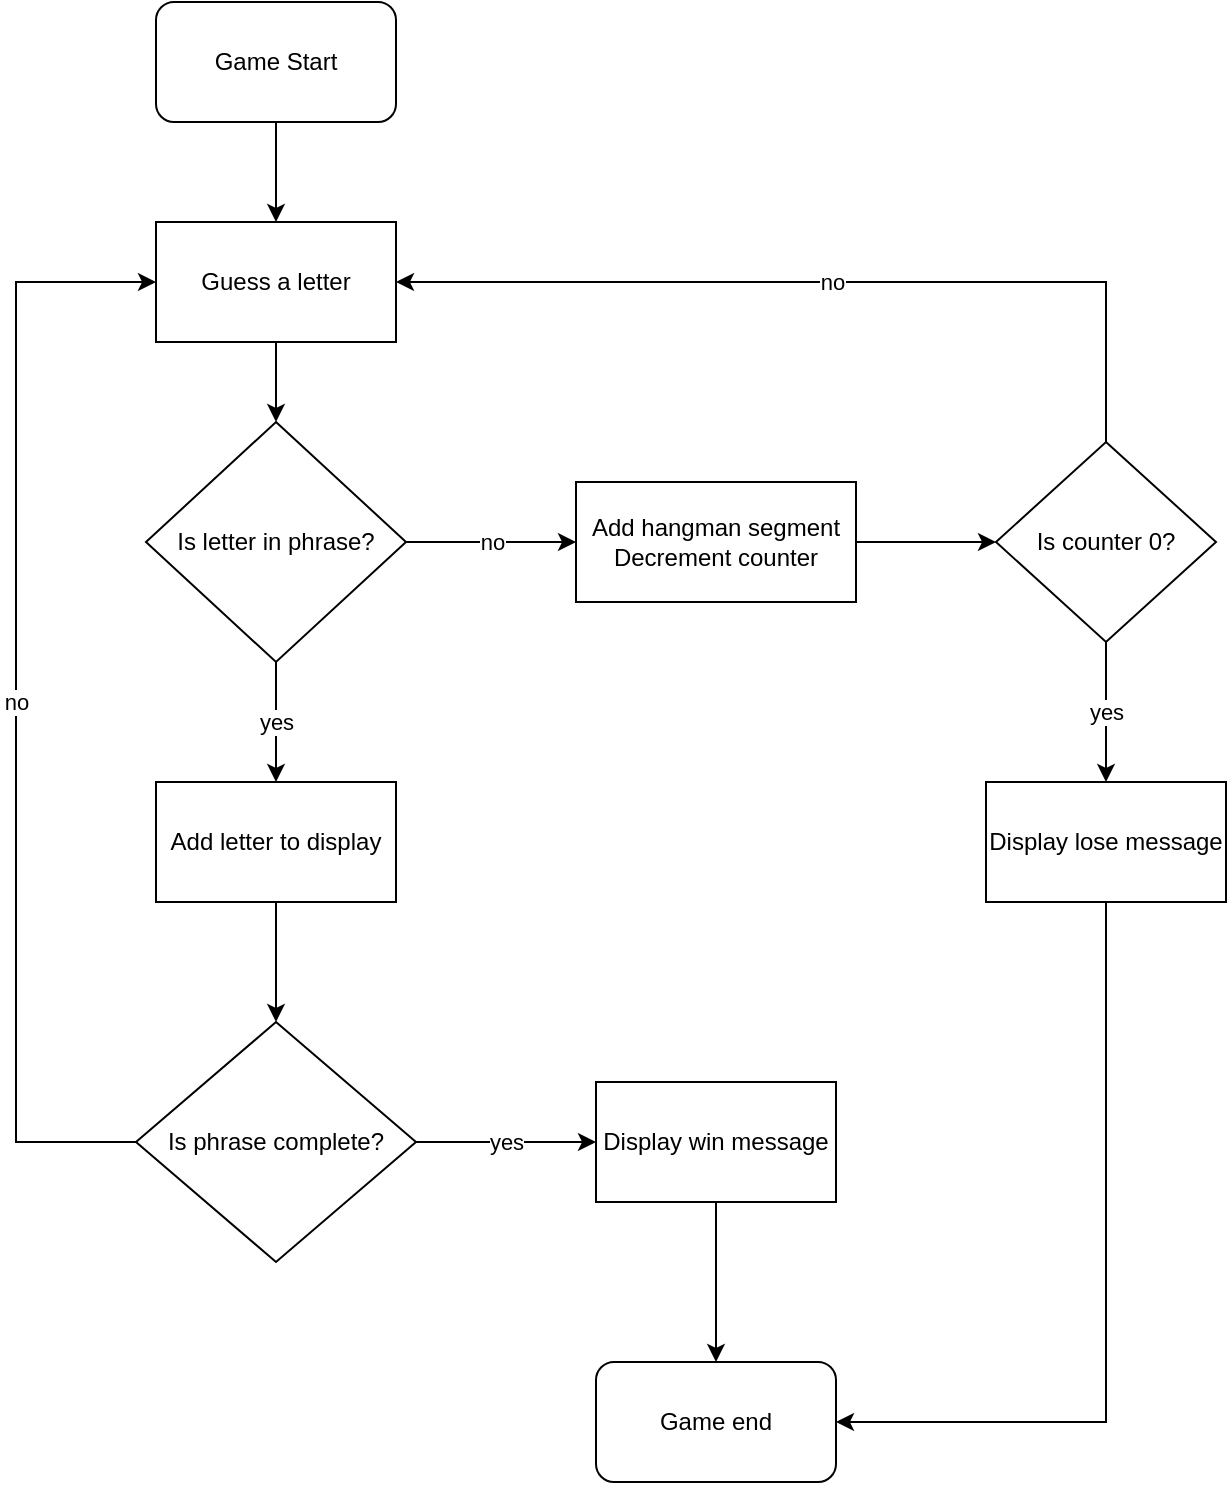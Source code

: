 <mxfile version="13.10.0" type="github">
  <diagram id="IJ5MMP5cxtqDz1lz1Sa4" name="Page-1">
    <mxGraphModel dx="1186" dy="674" grid="1" gridSize="10" guides="1" tooltips="1" connect="1" arrows="1" fold="1" page="1" pageScale="1" pageWidth="850" pageHeight="1100" math="0" shadow="0">
      <root>
        <mxCell id="0" />
        <mxCell id="1" parent="0" />
        <mxCell id="5MxBANNFP4OLtzNSeDSf-1" value="Game Start" style="rounded=1;whiteSpace=wrap;html=1;" vertex="1" parent="1">
          <mxGeometry x="200" y="50" width="120" height="60" as="geometry" />
        </mxCell>
        <mxCell id="5MxBANNFP4OLtzNSeDSf-2" value="Is letter in phrase?" style="rhombus;whiteSpace=wrap;html=1;" vertex="1" parent="1">
          <mxGeometry x="195" y="260" width="130" height="120" as="geometry" />
        </mxCell>
        <mxCell id="5MxBANNFP4OLtzNSeDSf-28" value="no" style="edgeStyle=orthogonalEdgeStyle;rounded=0;orthogonalLoop=1;jettySize=auto;html=1;exitX=0.5;exitY=0;exitDx=0;exitDy=0;entryX=1;entryY=0.5;entryDx=0;entryDy=0;" edge="1" parent="1" source="5MxBANNFP4OLtzNSeDSf-7" target="5MxBANNFP4OLtzNSeDSf-8">
          <mxGeometry relative="1" as="geometry" />
        </mxCell>
        <mxCell id="5MxBANNFP4OLtzNSeDSf-7" value="Is counter 0?" style="rhombus;whiteSpace=wrap;html=1;" vertex="1" parent="1">
          <mxGeometry x="620" y="270" width="110" height="100" as="geometry" />
        </mxCell>
        <mxCell id="5MxBANNFP4OLtzNSeDSf-8" value="Guess a letter" style="rounded=0;whiteSpace=wrap;html=1;" vertex="1" parent="1">
          <mxGeometry x="200" y="160" width="120" height="60" as="geometry" />
        </mxCell>
        <mxCell id="5MxBANNFP4OLtzNSeDSf-9" value="Add hangman segment&lt;br&gt;Decrement counter" style="rounded=0;whiteSpace=wrap;html=1;" vertex="1" parent="1">
          <mxGeometry x="410" y="290" width="140" height="60" as="geometry" />
        </mxCell>
        <mxCell id="5MxBANNFP4OLtzNSeDSf-10" value="Game end" style="rounded=1;whiteSpace=wrap;html=1;" vertex="1" parent="1">
          <mxGeometry x="420" y="730" width="120" height="60" as="geometry" />
        </mxCell>
        <mxCell id="5MxBANNFP4OLtzNSeDSf-26" style="edgeStyle=orthogonalEdgeStyle;rounded=0;orthogonalLoop=1;jettySize=auto;html=1;exitX=0.5;exitY=1;exitDx=0;exitDy=0;entryX=1;entryY=0.5;entryDx=0;entryDy=0;" edge="1" parent="1" source="5MxBANNFP4OLtzNSeDSf-11" target="5MxBANNFP4OLtzNSeDSf-10">
          <mxGeometry relative="1" as="geometry" />
        </mxCell>
        <mxCell id="5MxBANNFP4OLtzNSeDSf-11" value="Display lose message" style="rounded=0;whiteSpace=wrap;html=1;" vertex="1" parent="1">
          <mxGeometry x="615" y="440" width="120" height="60" as="geometry" />
        </mxCell>
        <mxCell id="5MxBANNFP4OLtzNSeDSf-12" value="Add letter to display" style="rounded=0;whiteSpace=wrap;html=1;" vertex="1" parent="1">
          <mxGeometry x="200" y="440" width="120" height="60" as="geometry" />
        </mxCell>
        <mxCell id="5MxBANNFP4OLtzNSeDSf-29" value="no" style="edgeStyle=orthogonalEdgeStyle;rounded=0;orthogonalLoop=1;jettySize=auto;html=1;exitX=0;exitY=0.5;exitDx=0;exitDy=0;entryX=0;entryY=0.5;entryDx=0;entryDy=0;" edge="1" parent="1" source="5MxBANNFP4OLtzNSeDSf-13" target="5MxBANNFP4OLtzNSeDSf-8">
          <mxGeometry relative="1" as="geometry">
            <mxPoint x="70" y="160" as="targetPoint" />
            <Array as="points">
              <mxPoint x="130" y="620" />
              <mxPoint x="130" y="190" />
            </Array>
          </mxGeometry>
        </mxCell>
        <mxCell id="5MxBANNFP4OLtzNSeDSf-13" value="Is phrase complete?" style="rhombus;whiteSpace=wrap;html=1;" vertex="1" parent="1">
          <mxGeometry x="190" y="560" width="140" height="120" as="geometry" />
        </mxCell>
        <mxCell id="5MxBANNFP4OLtzNSeDSf-14" value="Display win message" style="rounded=0;whiteSpace=wrap;html=1;" vertex="1" parent="1">
          <mxGeometry x="420" y="590" width="120" height="60" as="geometry" />
        </mxCell>
        <mxCell id="5MxBANNFP4OLtzNSeDSf-15" value="" style="endArrow=classic;html=1;exitX=0.5;exitY=1;exitDx=0;exitDy=0;entryX=0.5;entryY=0;entryDx=0;entryDy=0;" edge="1" parent="1" source="5MxBANNFP4OLtzNSeDSf-1" target="5MxBANNFP4OLtzNSeDSf-8">
          <mxGeometry width="50" height="50" relative="1" as="geometry">
            <mxPoint x="110" y="380" as="sourcePoint" />
            <mxPoint x="160" y="330" as="targetPoint" />
          </mxGeometry>
        </mxCell>
        <mxCell id="5MxBANNFP4OLtzNSeDSf-16" value="yes" style="endArrow=classic;html=1;exitX=0.5;exitY=1;exitDx=0;exitDy=0;entryX=0.5;entryY=0;entryDx=0;entryDy=0;" edge="1" parent="1" source="5MxBANNFP4OLtzNSeDSf-2" target="5MxBANNFP4OLtzNSeDSf-12">
          <mxGeometry width="50" height="50" relative="1" as="geometry">
            <mxPoint x="270" y="120" as="sourcePoint" />
            <mxPoint x="260" y="420" as="targetPoint" />
          </mxGeometry>
        </mxCell>
        <mxCell id="5MxBANNFP4OLtzNSeDSf-18" value="" style="endArrow=classic;html=1;exitX=0.5;exitY=1;exitDx=0;exitDy=0;entryX=0.5;entryY=0;entryDx=0;entryDy=0;" edge="1" parent="1" source="5MxBANNFP4OLtzNSeDSf-8" target="5MxBANNFP4OLtzNSeDSf-2">
          <mxGeometry width="50" height="50" relative="1" as="geometry">
            <mxPoint x="275" y="380" as="sourcePoint" />
            <mxPoint x="260" y="260" as="targetPoint" />
          </mxGeometry>
        </mxCell>
        <mxCell id="5MxBANNFP4OLtzNSeDSf-19" value="" style="endArrow=classic;html=1;exitX=0.5;exitY=1;exitDx=0;exitDy=0;entryX=0.5;entryY=0;entryDx=0;entryDy=0;" edge="1" parent="1" source="5MxBANNFP4OLtzNSeDSf-12" target="5MxBANNFP4OLtzNSeDSf-13">
          <mxGeometry width="50" height="50" relative="1" as="geometry">
            <mxPoint x="270" y="390" as="sourcePoint" />
            <mxPoint x="270" y="450" as="targetPoint" />
          </mxGeometry>
        </mxCell>
        <mxCell id="5MxBANNFP4OLtzNSeDSf-20" value="yes" style="endArrow=classic;html=1;exitX=1;exitY=0.5;exitDx=0;exitDy=0;entryX=0;entryY=0.5;entryDx=0;entryDy=0;" edge="1" parent="1" source="5MxBANNFP4OLtzNSeDSf-13" target="5MxBANNFP4OLtzNSeDSf-14">
          <mxGeometry width="50" height="50" relative="1" as="geometry">
            <mxPoint x="270" y="510" as="sourcePoint" />
            <mxPoint x="270" y="570" as="targetPoint" />
          </mxGeometry>
        </mxCell>
        <mxCell id="5MxBANNFP4OLtzNSeDSf-21" value="" style="endArrow=classic;html=1;exitX=0.5;exitY=1;exitDx=0;exitDy=0;entryX=0.5;entryY=0;entryDx=0;entryDy=0;" edge="1" parent="1" source="5MxBANNFP4OLtzNSeDSf-14" target="5MxBANNFP4OLtzNSeDSf-10">
          <mxGeometry width="50" height="50" relative="1" as="geometry">
            <mxPoint x="340" y="630" as="sourcePoint" />
            <mxPoint x="440" y="630" as="targetPoint" />
          </mxGeometry>
        </mxCell>
        <mxCell id="5MxBANNFP4OLtzNSeDSf-22" value="no" style="endArrow=classic;html=1;exitX=1;exitY=0.5;exitDx=0;exitDy=0;entryX=0;entryY=0.5;entryDx=0;entryDy=0;" edge="1" parent="1" source="5MxBANNFP4OLtzNSeDSf-2" target="5MxBANNFP4OLtzNSeDSf-9">
          <mxGeometry width="50" height="50" relative="1" as="geometry">
            <mxPoint x="270" y="120" as="sourcePoint" />
            <mxPoint x="270" y="170" as="targetPoint" />
            <Array as="points" />
          </mxGeometry>
        </mxCell>
        <mxCell id="5MxBANNFP4OLtzNSeDSf-23" value="" style="endArrow=classic;html=1;exitX=1;exitY=0.5;exitDx=0;exitDy=0;entryX=0;entryY=0.5;entryDx=0;entryDy=0;" edge="1" parent="1" source="5MxBANNFP4OLtzNSeDSf-9" target="5MxBANNFP4OLtzNSeDSf-7">
          <mxGeometry width="50" height="50" relative="1" as="geometry">
            <mxPoint x="330.06" y="320.04" as="sourcePoint" />
            <mxPoint x="430" y="320" as="targetPoint" />
          </mxGeometry>
        </mxCell>
        <mxCell id="5MxBANNFP4OLtzNSeDSf-24" value="yes" style="endArrow=classic;html=1;exitX=0.5;exitY=1;exitDx=0;exitDy=0;entryX=0.5;entryY=0;entryDx=0;entryDy=0;" edge="1" parent="1" source="5MxBANNFP4OLtzNSeDSf-7" target="5MxBANNFP4OLtzNSeDSf-11">
          <mxGeometry width="50" height="50" relative="1" as="geometry">
            <mxPoint x="560" y="330" as="sourcePoint" />
            <mxPoint x="630" y="330" as="targetPoint" />
          </mxGeometry>
        </mxCell>
      </root>
    </mxGraphModel>
  </diagram>
</mxfile>
